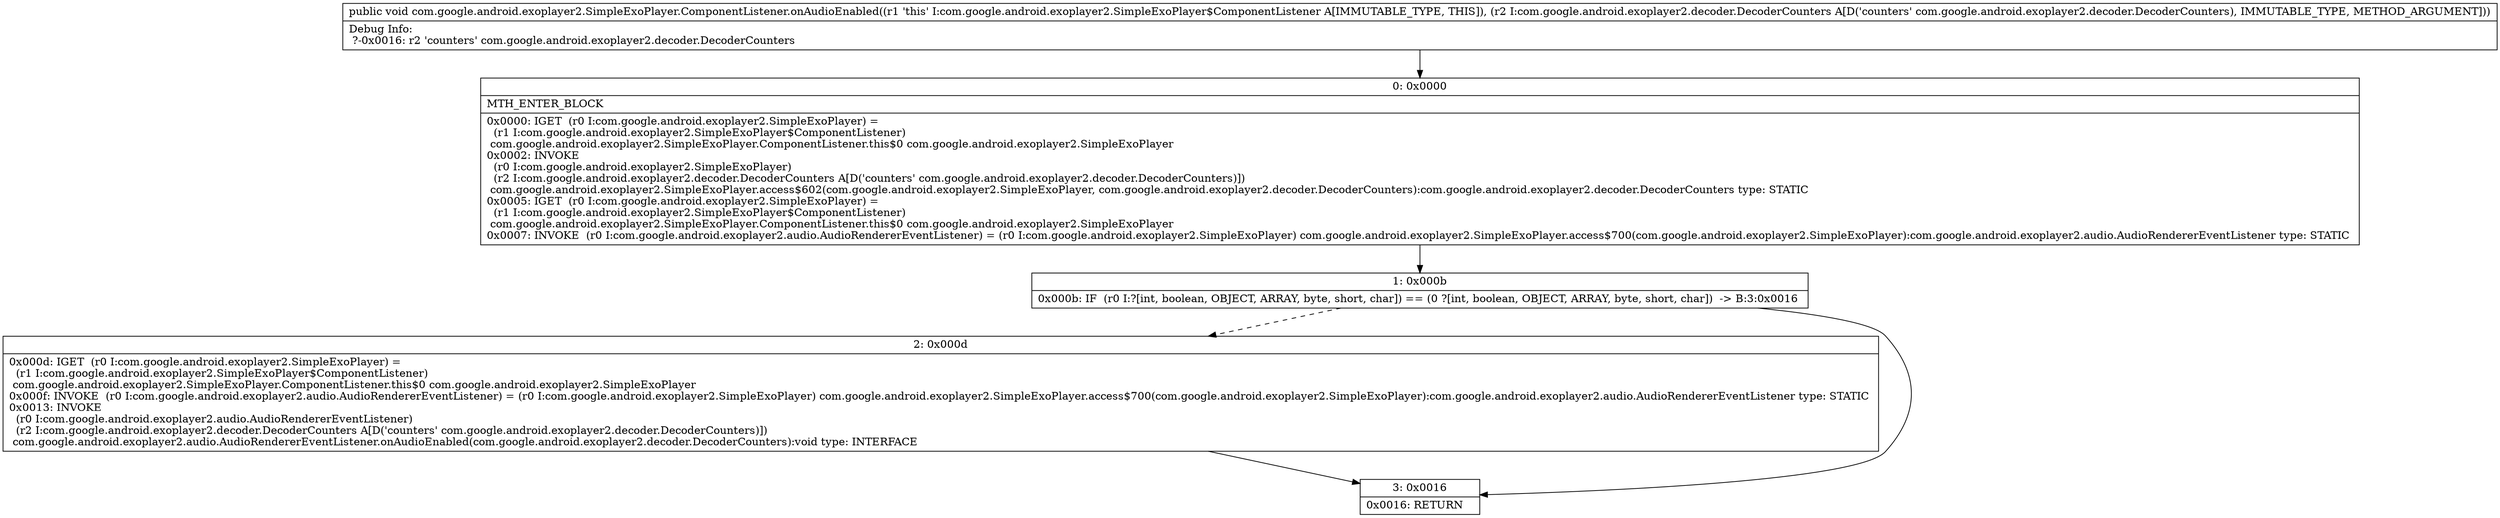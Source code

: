 digraph "CFG forcom.google.android.exoplayer2.SimpleExoPlayer.ComponentListener.onAudioEnabled(Lcom\/google\/android\/exoplayer2\/decoder\/DecoderCounters;)V" {
Node_0 [shape=record,label="{0\:\ 0x0000|MTH_ENTER_BLOCK\l|0x0000: IGET  (r0 I:com.google.android.exoplayer2.SimpleExoPlayer) = \l  (r1 I:com.google.android.exoplayer2.SimpleExoPlayer$ComponentListener)\l com.google.android.exoplayer2.SimpleExoPlayer.ComponentListener.this$0 com.google.android.exoplayer2.SimpleExoPlayer \l0x0002: INVOKE  \l  (r0 I:com.google.android.exoplayer2.SimpleExoPlayer)\l  (r2 I:com.google.android.exoplayer2.decoder.DecoderCounters A[D('counters' com.google.android.exoplayer2.decoder.DecoderCounters)])\l com.google.android.exoplayer2.SimpleExoPlayer.access$602(com.google.android.exoplayer2.SimpleExoPlayer, com.google.android.exoplayer2.decoder.DecoderCounters):com.google.android.exoplayer2.decoder.DecoderCounters type: STATIC \l0x0005: IGET  (r0 I:com.google.android.exoplayer2.SimpleExoPlayer) = \l  (r1 I:com.google.android.exoplayer2.SimpleExoPlayer$ComponentListener)\l com.google.android.exoplayer2.SimpleExoPlayer.ComponentListener.this$0 com.google.android.exoplayer2.SimpleExoPlayer \l0x0007: INVOKE  (r0 I:com.google.android.exoplayer2.audio.AudioRendererEventListener) = (r0 I:com.google.android.exoplayer2.SimpleExoPlayer) com.google.android.exoplayer2.SimpleExoPlayer.access$700(com.google.android.exoplayer2.SimpleExoPlayer):com.google.android.exoplayer2.audio.AudioRendererEventListener type: STATIC \l}"];
Node_1 [shape=record,label="{1\:\ 0x000b|0x000b: IF  (r0 I:?[int, boolean, OBJECT, ARRAY, byte, short, char]) == (0 ?[int, boolean, OBJECT, ARRAY, byte, short, char])  \-\> B:3:0x0016 \l}"];
Node_2 [shape=record,label="{2\:\ 0x000d|0x000d: IGET  (r0 I:com.google.android.exoplayer2.SimpleExoPlayer) = \l  (r1 I:com.google.android.exoplayer2.SimpleExoPlayer$ComponentListener)\l com.google.android.exoplayer2.SimpleExoPlayer.ComponentListener.this$0 com.google.android.exoplayer2.SimpleExoPlayer \l0x000f: INVOKE  (r0 I:com.google.android.exoplayer2.audio.AudioRendererEventListener) = (r0 I:com.google.android.exoplayer2.SimpleExoPlayer) com.google.android.exoplayer2.SimpleExoPlayer.access$700(com.google.android.exoplayer2.SimpleExoPlayer):com.google.android.exoplayer2.audio.AudioRendererEventListener type: STATIC \l0x0013: INVOKE  \l  (r0 I:com.google.android.exoplayer2.audio.AudioRendererEventListener)\l  (r2 I:com.google.android.exoplayer2.decoder.DecoderCounters A[D('counters' com.google.android.exoplayer2.decoder.DecoderCounters)])\l com.google.android.exoplayer2.audio.AudioRendererEventListener.onAudioEnabled(com.google.android.exoplayer2.decoder.DecoderCounters):void type: INTERFACE \l}"];
Node_3 [shape=record,label="{3\:\ 0x0016|0x0016: RETURN   \l}"];
MethodNode[shape=record,label="{public void com.google.android.exoplayer2.SimpleExoPlayer.ComponentListener.onAudioEnabled((r1 'this' I:com.google.android.exoplayer2.SimpleExoPlayer$ComponentListener A[IMMUTABLE_TYPE, THIS]), (r2 I:com.google.android.exoplayer2.decoder.DecoderCounters A[D('counters' com.google.android.exoplayer2.decoder.DecoderCounters), IMMUTABLE_TYPE, METHOD_ARGUMENT]))  | Debug Info:\l  ?\-0x0016: r2 'counters' com.google.android.exoplayer2.decoder.DecoderCounters\l}"];
MethodNode -> Node_0;
Node_0 -> Node_1;
Node_1 -> Node_2[style=dashed];
Node_1 -> Node_3;
Node_2 -> Node_3;
}

